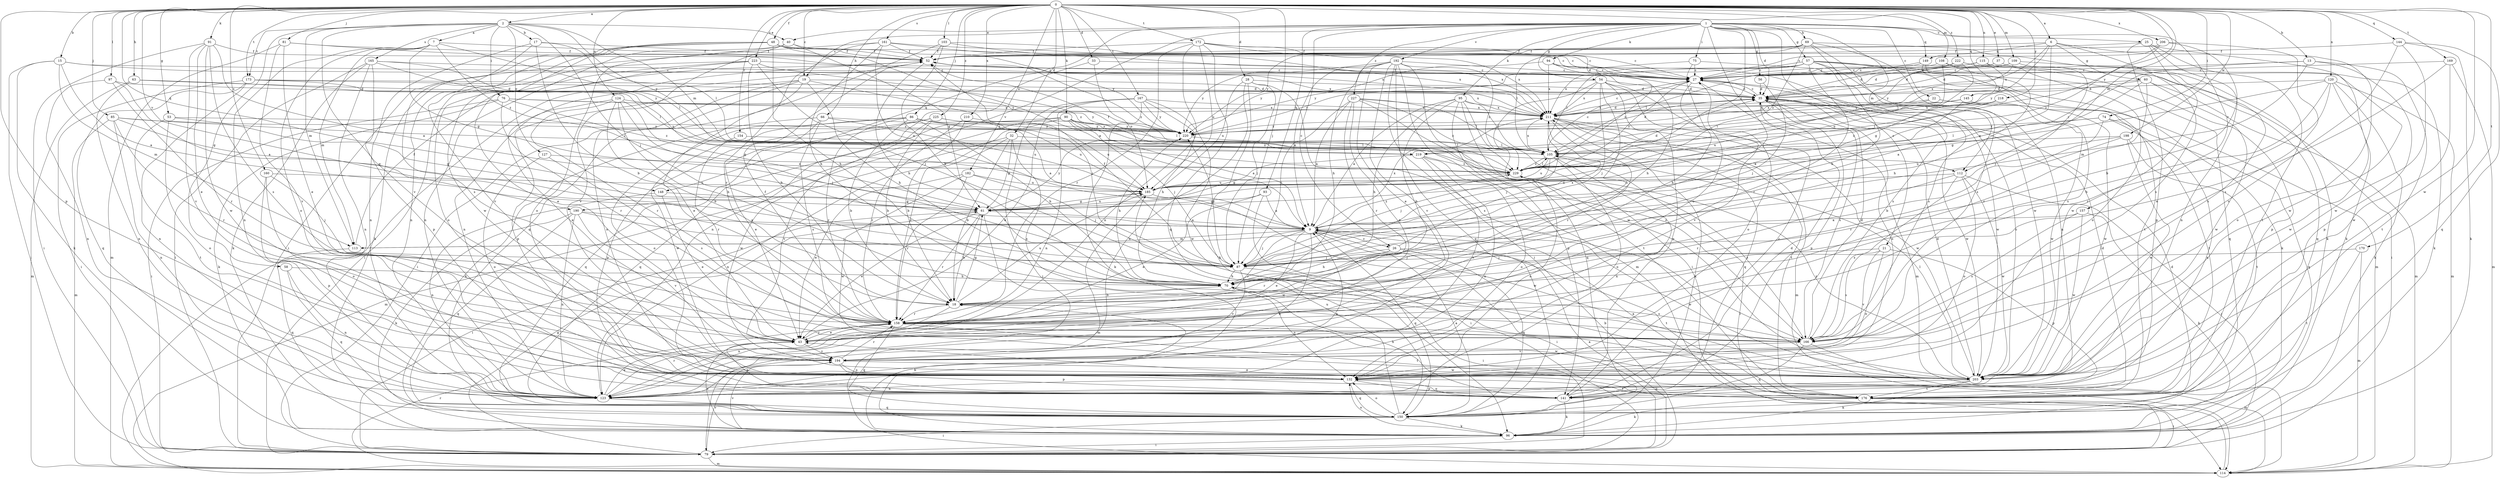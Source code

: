 strict digraph  {
0;
1;
2;
6;
7;
9;
13;
15;
17;
18;
19;
21;
22;
25;
26;
27;
28;
32;
33;
35;
37;
40;
43;
48;
52;
53;
54;
56;
57;
58;
60;
61;
63;
66;
69;
70;
74;
75;
76;
79;
81;
85;
86;
87;
90;
91;
93;
94;
95;
96;
97;
103;
105;
108;
109;
112;
113;
114;
115;
120;
123;
124;
127;
132;
141;
144;
145;
148;
149;
150;
154;
157;
158;
160;
161;
165;
166;
167;
169;
170;
172;
173;
176;
182;
185;
190;
192;
194;
198;
203;
206;
210;
211;
218;
219;
220;
222;
223;
225;
227;
229;
0 -> 2  [label=a];
0 -> 6  [label=a];
0 -> 13  [label=b];
0 -> 15  [label=b];
0 -> 19  [label=c];
0 -> 28  [label=d];
0 -> 32  [label=d];
0 -> 33  [label=d];
0 -> 37  [label=e];
0 -> 48  [label=f];
0 -> 53  [label=g];
0 -> 63  [label=h];
0 -> 66  [label=h];
0 -> 74  [label=i];
0 -> 81  [label=j];
0 -> 85  [label=j];
0 -> 86  [label=j];
0 -> 87  [label=j];
0 -> 90  [label=k];
0 -> 91  [label=k];
0 -> 97  [label=l];
0 -> 103  [label=l];
0 -> 108  [label=m];
0 -> 109  [label=m];
0 -> 112  [label=m];
0 -> 115  [label=n];
0 -> 120  [label=n];
0 -> 124  [label=o];
0 -> 141  [label=p];
0 -> 144  [label=q];
0 -> 145  [label=q];
0 -> 148  [label=q];
0 -> 154  [label=r];
0 -> 160  [label=s];
0 -> 161  [label=s];
0 -> 167  [label=t];
0 -> 169  [label=t];
0 -> 170  [label=t];
0 -> 172  [label=t];
0 -> 173  [label=t];
0 -> 182  [label=u];
0 -> 190  [label=v];
0 -> 198  [label=w];
0 -> 203  [label=w];
0 -> 206  [label=x];
0 -> 210  [label=x];
0 -> 218  [label=y];
0 -> 219  [label=y];
0 -> 222  [label=z];
0 -> 223  [label=z];
0 -> 225  [label=z];
1 -> 19  [label=c];
1 -> 21  [label=c];
1 -> 22  [label=c];
1 -> 25  [label=c];
1 -> 26  [label=c];
1 -> 35  [label=d];
1 -> 40  [label=e];
1 -> 54  [label=g];
1 -> 56  [label=g];
1 -> 57  [label=g];
1 -> 69  [label=h];
1 -> 75  [label=i];
1 -> 87  [label=j];
1 -> 93  [label=k];
1 -> 94  [label=k];
1 -> 95  [label=k];
1 -> 112  [label=m];
1 -> 148  [label=q];
1 -> 149  [label=q];
1 -> 157  [label=r];
1 -> 190  [label=v];
1 -> 192  [label=v];
1 -> 227  [label=z];
1 -> 229  [label=z];
2 -> 7  [label=a];
2 -> 17  [label=b];
2 -> 40  [label=e];
2 -> 58  [label=g];
2 -> 76  [label=i];
2 -> 87  [label=j];
2 -> 112  [label=m];
2 -> 113  [label=m];
2 -> 127  [label=o];
2 -> 165  [label=s];
2 -> 173  [label=t];
2 -> 194  [label=v];
2 -> 219  [label=y];
6 -> 9  [label=a];
6 -> 52  [label=f];
6 -> 60  [label=g];
6 -> 149  [label=q];
6 -> 166  [label=s];
6 -> 203  [label=w];
6 -> 211  [label=x];
6 -> 219  [label=y];
7 -> 52  [label=f];
7 -> 61  [label=g];
7 -> 113  [label=m];
7 -> 123  [label=n];
7 -> 132  [label=o];
7 -> 219  [label=y];
7 -> 229  [label=z];
9 -> 26  [label=c];
9 -> 43  [label=e];
9 -> 79  [label=i];
9 -> 87  [label=j];
9 -> 113  [label=m];
9 -> 123  [label=n];
9 -> 150  [label=q];
9 -> 158  [label=r];
9 -> 203  [label=w];
9 -> 211  [label=x];
9 -> 229  [label=z];
13 -> 27  [label=c];
13 -> 113  [label=m];
13 -> 141  [label=p];
13 -> 176  [label=t];
13 -> 229  [label=z];
15 -> 9  [label=a];
15 -> 27  [label=c];
15 -> 79  [label=i];
15 -> 96  [label=k];
15 -> 113  [label=m];
15 -> 211  [label=x];
17 -> 18  [label=b];
17 -> 52  [label=f];
17 -> 105  [label=l];
17 -> 123  [label=n];
17 -> 166  [label=s];
18 -> 61  [label=g];
18 -> 123  [label=n];
18 -> 158  [label=r];
18 -> 185  [label=u];
19 -> 35  [label=d];
19 -> 43  [label=e];
19 -> 70  [label=h];
19 -> 79  [label=i];
19 -> 87  [label=j];
19 -> 132  [label=o];
19 -> 141  [label=p];
21 -> 87  [label=j];
21 -> 132  [label=o];
21 -> 141  [label=p];
21 -> 166  [label=s];
21 -> 194  [label=v];
22 -> 176  [label=t];
22 -> 185  [label=u];
22 -> 203  [label=w];
22 -> 211  [label=x];
25 -> 52  [label=f];
25 -> 96  [label=k];
25 -> 123  [label=n];
25 -> 141  [label=p];
25 -> 176  [label=t];
25 -> 203  [label=w];
26 -> 70  [label=h];
26 -> 87  [label=j];
26 -> 150  [label=q];
26 -> 158  [label=r];
26 -> 176  [label=t];
26 -> 211  [label=x];
27 -> 35  [label=d];
27 -> 52  [label=f];
27 -> 70  [label=h];
27 -> 114  [label=m];
27 -> 203  [label=w];
27 -> 229  [label=z];
28 -> 35  [label=d];
28 -> 87  [label=j];
28 -> 96  [label=k];
28 -> 123  [label=n];
28 -> 166  [label=s];
28 -> 185  [label=u];
32 -> 18  [label=b];
32 -> 61  [label=g];
32 -> 105  [label=l];
32 -> 114  [label=m];
32 -> 123  [label=n];
32 -> 166  [label=s];
33 -> 27  [label=c];
33 -> 123  [label=n];
33 -> 185  [label=u];
35 -> 27  [label=c];
35 -> 132  [label=o];
35 -> 141  [label=p];
35 -> 166  [label=s];
35 -> 203  [label=w];
35 -> 211  [label=x];
37 -> 27  [label=c];
37 -> 35  [label=d];
37 -> 132  [label=o];
40 -> 52  [label=f];
40 -> 61  [label=g];
40 -> 123  [label=n];
40 -> 132  [label=o];
40 -> 194  [label=v];
43 -> 158  [label=r];
43 -> 194  [label=v];
48 -> 9  [label=a];
48 -> 27  [label=c];
48 -> 52  [label=f];
48 -> 70  [label=h];
48 -> 96  [label=k];
48 -> 123  [label=n];
48 -> 194  [label=v];
48 -> 203  [label=w];
48 -> 220  [label=y];
52 -> 27  [label=c];
52 -> 70  [label=h];
52 -> 123  [label=n];
52 -> 229  [label=z];
53 -> 61  [label=g];
53 -> 132  [label=o];
53 -> 176  [label=t];
53 -> 220  [label=y];
54 -> 35  [label=d];
54 -> 70  [label=h];
54 -> 79  [label=i];
54 -> 87  [label=j];
54 -> 132  [label=o];
54 -> 141  [label=p];
54 -> 194  [label=v];
54 -> 211  [label=x];
54 -> 220  [label=y];
56 -> 35  [label=d];
56 -> 87  [label=j];
57 -> 27  [label=c];
57 -> 79  [label=i];
57 -> 96  [label=k];
57 -> 105  [label=l];
57 -> 123  [label=n];
57 -> 158  [label=r];
57 -> 166  [label=s];
57 -> 176  [label=t];
57 -> 211  [label=x];
57 -> 220  [label=y];
58 -> 70  [label=h];
58 -> 123  [label=n];
58 -> 150  [label=q];
60 -> 9  [label=a];
60 -> 35  [label=d];
60 -> 114  [label=m];
60 -> 158  [label=r];
60 -> 203  [label=w];
60 -> 220  [label=y];
61 -> 9  [label=a];
61 -> 18  [label=b];
61 -> 43  [label=e];
61 -> 79  [label=i];
61 -> 158  [label=r];
61 -> 185  [label=u];
61 -> 203  [label=w];
61 -> 220  [label=y];
63 -> 35  [label=d];
63 -> 114  [label=m];
63 -> 123  [label=n];
63 -> 220  [label=y];
66 -> 43  [label=e];
66 -> 96  [label=k];
66 -> 166  [label=s];
66 -> 185  [label=u];
66 -> 220  [label=y];
69 -> 52  [label=f];
69 -> 70  [label=h];
69 -> 96  [label=k];
69 -> 105  [label=l];
69 -> 166  [label=s];
69 -> 203  [label=w];
69 -> 220  [label=y];
69 -> 229  [label=z];
70 -> 18  [label=b];
70 -> 132  [label=o];
70 -> 166  [label=s];
74 -> 18  [label=b];
74 -> 105  [label=l];
74 -> 123  [label=n];
74 -> 150  [label=q];
74 -> 220  [label=y];
75 -> 27  [label=c];
75 -> 43  [label=e];
75 -> 70  [label=h];
75 -> 114  [label=m];
76 -> 79  [label=i];
76 -> 96  [label=k];
76 -> 158  [label=r];
76 -> 211  [label=x];
76 -> 220  [label=y];
76 -> 229  [label=z];
79 -> 9  [label=a];
79 -> 61  [label=g];
79 -> 114  [label=m];
79 -> 194  [label=v];
81 -> 43  [label=e];
81 -> 52  [label=f];
81 -> 114  [label=m];
81 -> 194  [label=v];
81 -> 211  [label=x];
85 -> 61  [label=g];
85 -> 105  [label=l];
85 -> 114  [label=m];
85 -> 123  [label=n];
85 -> 158  [label=r];
85 -> 220  [label=y];
86 -> 9  [label=a];
86 -> 18  [label=b];
86 -> 70  [label=h];
86 -> 132  [label=o];
86 -> 158  [label=r];
86 -> 185  [label=u];
86 -> 203  [label=w];
86 -> 220  [label=y];
87 -> 52  [label=f];
87 -> 70  [label=h];
87 -> 79  [label=i];
87 -> 194  [label=v];
87 -> 220  [label=y];
90 -> 9  [label=a];
90 -> 87  [label=j];
90 -> 105  [label=l];
90 -> 150  [label=q];
90 -> 158  [label=r];
90 -> 203  [label=w];
90 -> 220  [label=y];
90 -> 229  [label=z];
91 -> 9  [label=a];
91 -> 43  [label=e];
91 -> 52  [label=f];
91 -> 79  [label=i];
91 -> 166  [label=s];
91 -> 194  [label=v];
91 -> 203  [label=w];
93 -> 9  [label=a];
93 -> 43  [label=e];
93 -> 61  [label=g];
93 -> 79  [label=i];
94 -> 27  [label=c];
94 -> 166  [label=s];
94 -> 211  [label=x];
94 -> 220  [label=y];
94 -> 229  [label=z];
95 -> 9  [label=a];
95 -> 18  [label=b];
95 -> 70  [label=h];
95 -> 105  [label=l];
95 -> 141  [label=p];
95 -> 150  [label=q];
95 -> 176  [label=t];
95 -> 211  [label=x];
96 -> 18  [label=b];
96 -> 35  [label=d];
96 -> 43  [label=e];
96 -> 79  [label=i];
96 -> 132  [label=o];
96 -> 194  [label=v];
96 -> 211  [label=x];
97 -> 9  [label=a];
97 -> 35  [label=d];
97 -> 123  [label=n];
97 -> 158  [label=r];
103 -> 27  [label=c];
103 -> 52  [label=f];
103 -> 70  [label=h];
103 -> 150  [label=q];
103 -> 211  [label=x];
105 -> 27  [label=c];
105 -> 87  [label=j];
105 -> 123  [label=n];
105 -> 132  [label=o];
105 -> 185  [label=u];
105 -> 211  [label=x];
105 -> 229  [label=z];
108 -> 27  [label=c];
108 -> 70  [label=h];
108 -> 132  [label=o];
108 -> 185  [label=u];
109 -> 27  [label=c];
109 -> 35  [label=d];
109 -> 96  [label=k];
109 -> 166  [label=s];
109 -> 211  [label=x];
112 -> 79  [label=i];
112 -> 132  [label=o];
112 -> 158  [label=r];
112 -> 166  [label=s];
112 -> 185  [label=u];
112 -> 203  [label=w];
113 -> 52  [label=f];
113 -> 150  [label=q];
114 -> 52  [label=f];
114 -> 105  [label=l];
114 -> 158  [label=r];
115 -> 27  [label=c];
115 -> 35  [label=d];
115 -> 87  [label=j];
115 -> 105  [label=l];
120 -> 18  [label=b];
120 -> 35  [label=d];
120 -> 61  [label=g];
120 -> 96  [label=k];
120 -> 114  [label=m];
120 -> 158  [label=r];
120 -> 203  [label=w];
123 -> 9  [label=a];
123 -> 43  [label=e];
123 -> 150  [label=q];
123 -> 158  [label=r];
124 -> 18  [label=b];
124 -> 43  [label=e];
124 -> 61  [label=g];
124 -> 70  [label=h];
124 -> 87  [label=j];
124 -> 158  [label=r];
124 -> 211  [label=x];
127 -> 132  [label=o];
127 -> 166  [label=s];
127 -> 229  [label=z];
132 -> 123  [label=n];
132 -> 141  [label=p];
132 -> 150  [label=q];
132 -> 176  [label=t];
141 -> 27  [label=c];
141 -> 35  [label=d];
141 -> 43  [label=e];
141 -> 70  [label=h];
141 -> 96  [label=k];
141 -> 132  [label=o];
144 -> 52  [label=f];
144 -> 96  [label=k];
144 -> 150  [label=q];
144 -> 194  [label=v];
144 -> 203  [label=w];
145 -> 9  [label=a];
145 -> 105  [label=l];
145 -> 203  [label=w];
145 -> 211  [label=x];
148 -> 43  [label=e];
148 -> 61  [label=g];
148 -> 123  [label=n];
149 -> 27  [label=c];
149 -> 105  [label=l];
149 -> 150  [label=q];
149 -> 166  [label=s];
150 -> 9  [label=a];
150 -> 79  [label=i];
150 -> 96  [label=k];
150 -> 132  [label=o];
150 -> 185  [label=u];
154 -> 105  [label=l];
154 -> 158  [label=r];
157 -> 9  [label=a];
157 -> 96  [label=k];
157 -> 166  [label=s];
157 -> 203  [label=w];
158 -> 43  [label=e];
158 -> 52  [label=f];
158 -> 150  [label=q];
158 -> 166  [label=s];
158 -> 176  [label=t];
158 -> 203  [label=w];
160 -> 87  [label=j];
160 -> 132  [label=o];
160 -> 141  [label=p];
160 -> 185  [label=u];
161 -> 9  [label=a];
161 -> 27  [label=c];
161 -> 52  [label=f];
161 -> 70  [label=h];
161 -> 79  [label=i];
161 -> 158  [label=r];
161 -> 211  [label=x];
165 -> 27  [label=c];
165 -> 79  [label=i];
165 -> 96  [label=k];
165 -> 105  [label=l];
165 -> 123  [label=n];
165 -> 141  [label=p];
165 -> 185  [label=u];
166 -> 18  [label=b];
166 -> 35  [label=d];
166 -> 114  [label=m];
166 -> 150  [label=q];
166 -> 194  [label=v];
166 -> 229  [label=z];
167 -> 43  [label=e];
167 -> 70  [label=h];
167 -> 79  [label=i];
167 -> 96  [label=k];
167 -> 123  [label=n];
167 -> 203  [label=w];
167 -> 211  [label=x];
167 -> 220  [label=y];
169 -> 27  [label=c];
169 -> 43  [label=e];
169 -> 114  [label=m];
169 -> 203  [label=w];
170 -> 87  [label=j];
170 -> 114  [label=m];
170 -> 176  [label=t];
172 -> 27  [label=c];
172 -> 35  [label=d];
172 -> 52  [label=f];
172 -> 123  [label=n];
172 -> 150  [label=q];
172 -> 158  [label=r];
172 -> 185  [label=u];
172 -> 211  [label=x];
173 -> 35  [label=d];
173 -> 79  [label=i];
173 -> 105  [label=l];
173 -> 123  [label=n];
173 -> 150  [label=q];
173 -> 211  [label=x];
176 -> 9  [label=a];
176 -> 35  [label=d];
176 -> 43  [label=e];
176 -> 79  [label=i];
176 -> 96  [label=k];
182 -> 43  [label=e];
182 -> 87  [label=j];
182 -> 158  [label=r];
182 -> 185  [label=u];
182 -> 203  [label=w];
185 -> 61  [label=g];
185 -> 114  [label=m];
185 -> 203  [label=w];
190 -> 9  [label=a];
190 -> 87  [label=j];
190 -> 96  [label=k];
190 -> 123  [label=n];
190 -> 150  [label=q];
190 -> 194  [label=v];
192 -> 9  [label=a];
192 -> 27  [label=c];
192 -> 43  [label=e];
192 -> 70  [label=h];
192 -> 79  [label=i];
192 -> 114  [label=m];
192 -> 150  [label=q];
192 -> 194  [label=v];
192 -> 203  [label=w];
192 -> 220  [label=y];
192 -> 229  [label=z];
194 -> 132  [label=o];
194 -> 141  [label=p];
194 -> 158  [label=r];
194 -> 203  [label=w];
198 -> 105  [label=l];
198 -> 158  [label=r];
198 -> 176  [label=t];
198 -> 185  [label=u];
198 -> 203  [label=w];
203 -> 27  [label=c];
203 -> 35  [label=d];
203 -> 96  [label=k];
203 -> 105  [label=l];
203 -> 141  [label=p];
203 -> 176  [label=t];
203 -> 229  [label=z];
206 -> 18  [label=b];
206 -> 27  [label=c];
206 -> 52  [label=f];
206 -> 166  [label=s];
206 -> 229  [label=z];
210 -> 18  [label=b];
210 -> 158  [label=r];
210 -> 220  [label=y];
211 -> 27  [label=c];
211 -> 35  [label=d];
211 -> 87  [label=j];
211 -> 114  [label=m];
211 -> 150  [label=q];
211 -> 158  [label=r];
211 -> 176  [label=t];
211 -> 203  [label=w];
211 -> 220  [label=y];
218 -> 105  [label=l];
218 -> 211  [label=x];
218 -> 229  [label=z];
219 -> 61  [label=g];
219 -> 123  [label=n];
219 -> 132  [label=o];
219 -> 194  [label=v];
219 -> 229  [label=z];
220 -> 35  [label=d];
220 -> 70  [label=h];
220 -> 105  [label=l];
222 -> 27  [label=c];
222 -> 35  [label=d];
222 -> 61  [label=g];
222 -> 141  [label=p];
222 -> 150  [label=q];
222 -> 220  [label=y];
223 -> 18  [label=b];
223 -> 27  [label=c];
223 -> 43  [label=e];
223 -> 79  [label=i];
223 -> 87  [label=j];
223 -> 132  [label=o];
223 -> 229  [label=z];
225 -> 18  [label=b];
225 -> 141  [label=p];
225 -> 150  [label=q];
225 -> 185  [label=u];
225 -> 194  [label=v];
225 -> 220  [label=y];
227 -> 9  [label=a];
227 -> 43  [label=e];
227 -> 87  [label=j];
227 -> 105  [label=l];
227 -> 158  [label=r];
227 -> 166  [label=s];
227 -> 211  [label=x];
227 -> 229  [label=z];
229 -> 35  [label=d];
229 -> 52  [label=f];
229 -> 105  [label=l];
229 -> 132  [label=o];
229 -> 185  [label=u];
}

